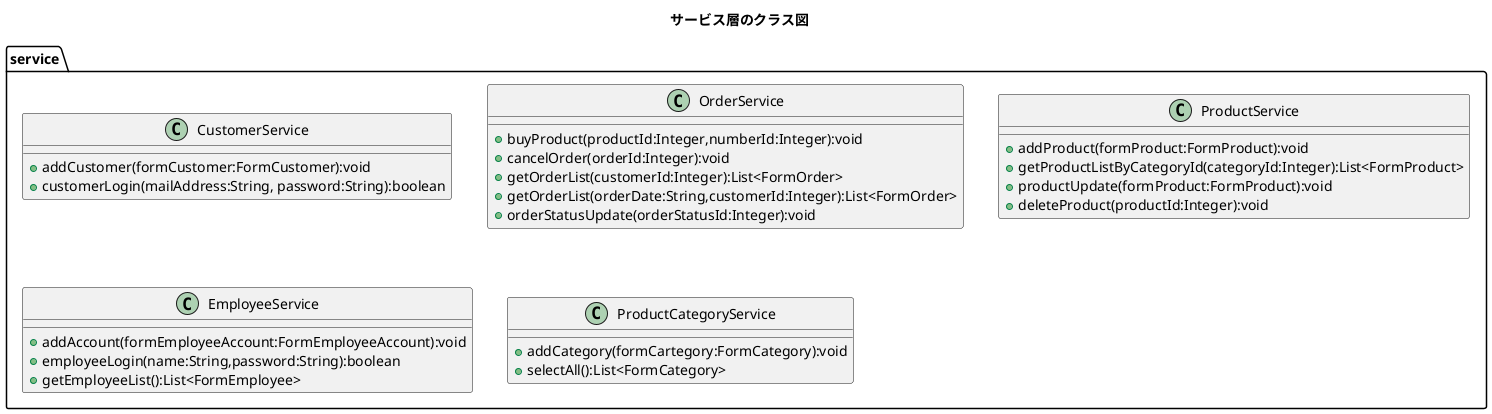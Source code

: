 @startuml
title サービス層のクラス図
package service{
	class CustomerService{
		+ addCustomer(formCustomer:FormCustomer):void
		+ customerLogin(mailAddress:String, password:String):boolean
	}
	
	class OrderService{
		+ buyProduct(productId:Integer,numberId:Integer):void
		+ cancelOrder(orderId:Integer):void
		+ getOrderList(customerId:Integer):List<FormOrder>
		+ getOrderList(orderDate:String,customerId:Integer):List<FormOrder>
		+ orderStatusUpdate(orderStatusId:Integer):void
	}
	
	class ProductService{
		+ addProduct(formProduct:FormProduct):void
		+ getProductListByCategoryId(categoryId:Integer):List<FormProduct>
		+ productUpdate(formProduct:FormProduct):void
		+ deleteProduct(productId:Integer):void
	}


	class EmployeeService{
		+ addAccount(formEmployeeAccount:FormEmployeeAccount):void
		+ employeeLogin(name:String,password:String):boolean
		+ getEmployeeList():List<FormEmployee>
	}
	
	class ProductCategoryService{
		+ addCategory(formCartegory:FormCategory):void
		+ selectAll():List<FormCategory>
	}	
}
@enduml